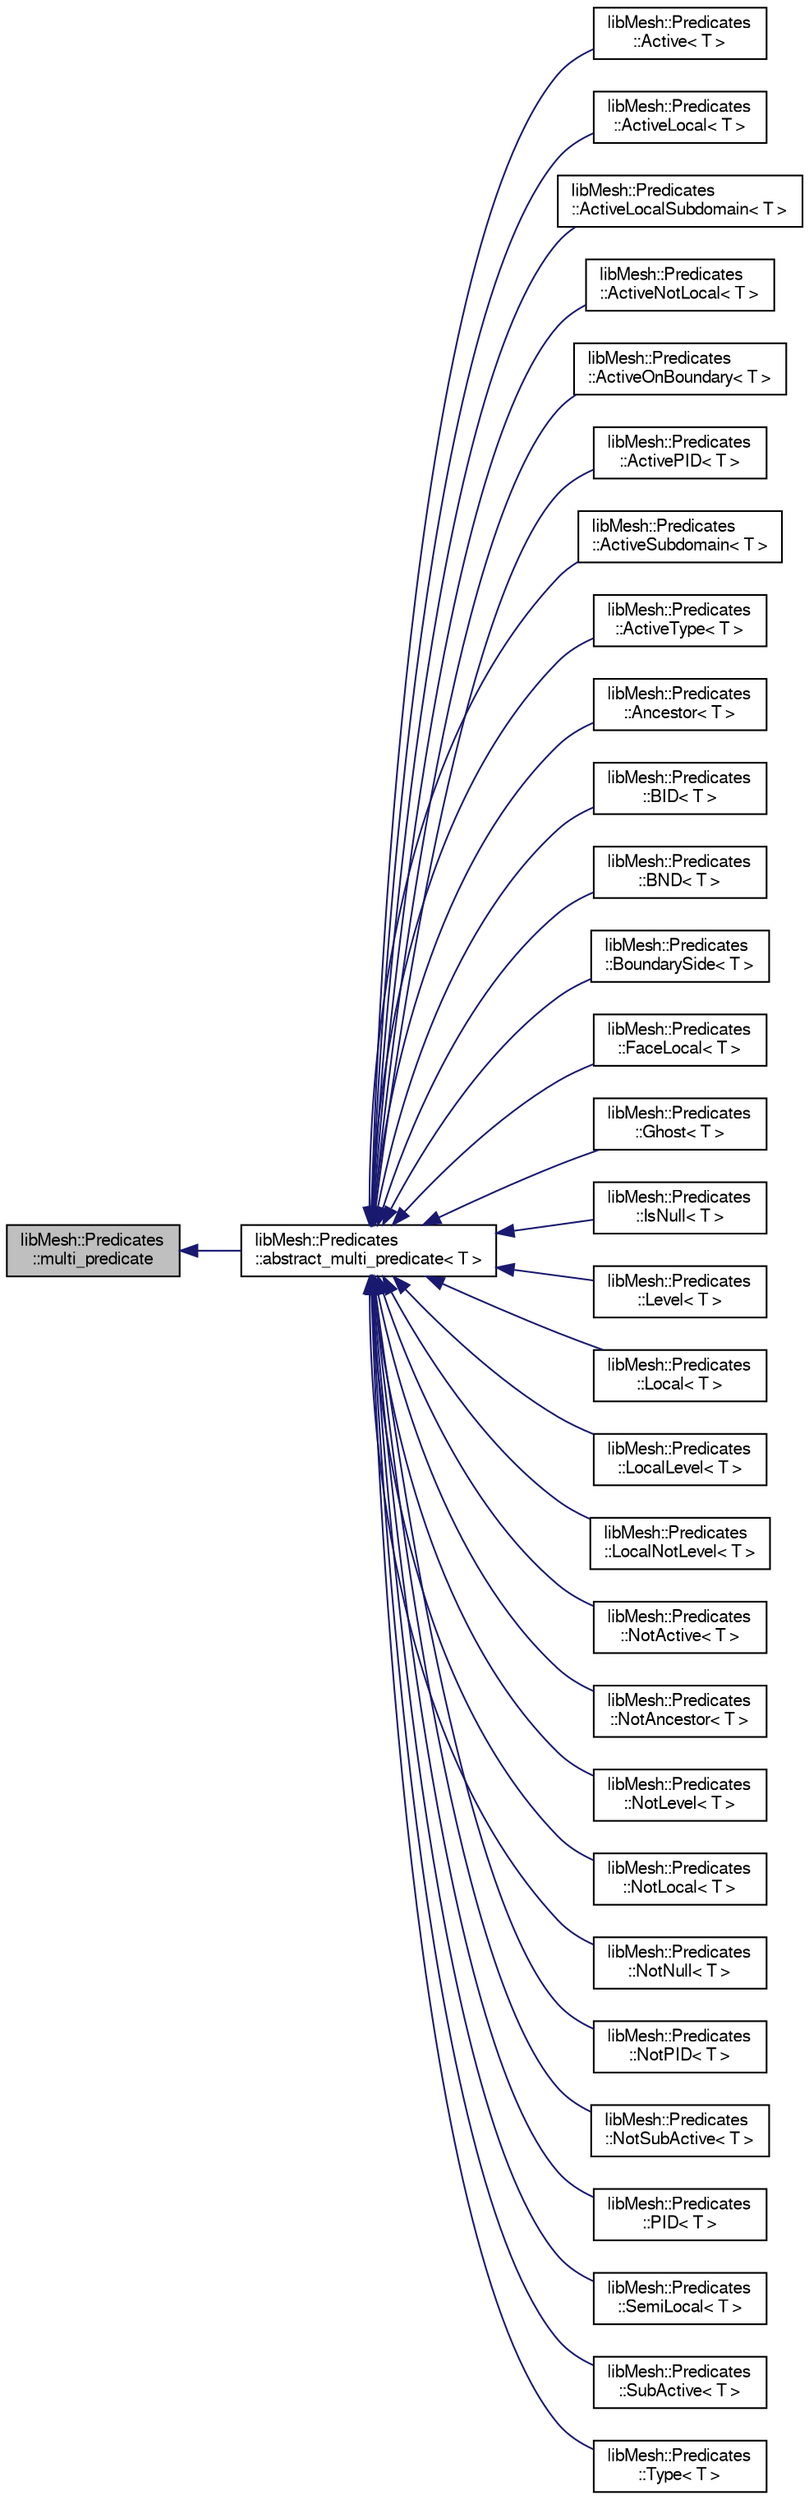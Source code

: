 digraph "libMesh::Predicates::multi_predicate"
{
  edge [fontname="FreeSans",fontsize="10",labelfontname="FreeSans",labelfontsize="10"];
  node [fontname="FreeSans",fontsize="10",shape=record];
  rankdir="LR";
  Node1 [label="libMesh::Predicates\l::multi_predicate",height=0.2,width=0.4,color="black", fillcolor="grey75", style="filled", fontcolor="black"];
  Node1 -> Node2 [dir="back",color="midnightblue",fontsize="10",style="solid",fontname="FreeSans"];
  Node2 [label="libMesh::Predicates\l::abstract_multi_predicate\< T \>",height=0.2,width=0.4,color="black", fillcolor="white", style="filled",URL="$structlibMesh_1_1Predicates_1_1abstract__multi__predicate.html"];
  Node2 -> Node3 [dir="back",color="midnightblue",fontsize="10",style="solid",fontname="FreeSans"];
  Node3 [label="libMesh::Predicates\l::Active\< T \>",height=0.2,width=0.4,color="black", fillcolor="white", style="filled",URL="$structlibMesh_1_1Predicates_1_1Active.html"];
  Node2 -> Node4 [dir="back",color="midnightblue",fontsize="10",style="solid",fontname="FreeSans"];
  Node4 [label="libMesh::Predicates\l::ActiveLocal\< T \>",height=0.2,width=0.4,color="black", fillcolor="white", style="filled",URL="$structlibMesh_1_1Predicates_1_1ActiveLocal.html"];
  Node2 -> Node5 [dir="back",color="midnightblue",fontsize="10",style="solid",fontname="FreeSans"];
  Node5 [label="libMesh::Predicates\l::ActiveLocalSubdomain\< T \>",height=0.2,width=0.4,color="black", fillcolor="white", style="filled",URL="$structlibMesh_1_1Predicates_1_1ActiveLocalSubdomain.html"];
  Node2 -> Node6 [dir="back",color="midnightblue",fontsize="10",style="solid",fontname="FreeSans"];
  Node6 [label="libMesh::Predicates\l::ActiveNotLocal\< T \>",height=0.2,width=0.4,color="black", fillcolor="white", style="filled",URL="$structlibMesh_1_1Predicates_1_1ActiveNotLocal.html"];
  Node2 -> Node7 [dir="back",color="midnightblue",fontsize="10",style="solid",fontname="FreeSans"];
  Node7 [label="libMesh::Predicates\l::ActiveOnBoundary\< T \>",height=0.2,width=0.4,color="black", fillcolor="white", style="filled",URL="$structlibMesh_1_1Predicates_1_1ActiveOnBoundary.html"];
  Node2 -> Node8 [dir="back",color="midnightblue",fontsize="10",style="solid",fontname="FreeSans"];
  Node8 [label="libMesh::Predicates\l::ActivePID\< T \>",height=0.2,width=0.4,color="black", fillcolor="white", style="filled",URL="$structlibMesh_1_1Predicates_1_1ActivePID.html"];
  Node2 -> Node9 [dir="back",color="midnightblue",fontsize="10",style="solid",fontname="FreeSans"];
  Node9 [label="libMesh::Predicates\l::ActiveSubdomain\< T \>",height=0.2,width=0.4,color="black", fillcolor="white", style="filled",URL="$structlibMesh_1_1Predicates_1_1ActiveSubdomain.html"];
  Node2 -> Node10 [dir="back",color="midnightblue",fontsize="10",style="solid",fontname="FreeSans"];
  Node10 [label="libMesh::Predicates\l::ActiveType\< T \>",height=0.2,width=0.4,color="black", fillcolor="white", style="filled",URL="$structlibMesh_1_1Predicates_1_1ActiveType.html"];
  Node2 -> Node11 [dir="back",color="midnightblue",fontsize="10",style="solid",fontname="FreeSans"];
  Node11 [label="libMesh::Predicates\l::Ancestor\< T \>",height=0.2,width=0.4,color="black", fillcolor="white", style="filled",URL="$structlibMesh_1_1Predicates_1_1Ancestor.html"];
  Node2 -> Node12 [dir="back",color="midnightblue",fontsize="10",style="solid",fontname="FreeSans"];
  Node12 [label="libMesh::Predicates\l::BID\< T \>",height=0.2,width=0.4,color="black", fillcolor="white", style="filled",URL="$structlibMesh_1_1Predicates_1_1BID.html"];
  Node2 -> Node13 [dir="back",color="midnightblue",fontsize="10",style="solid",fontname="FreeSans"];
  Node13 [label="libMesh::Predicates\l::BND\< T \>",height=0.2,width=0.4,color="black", fillcolor="white", style="filled",URL="$structlibMesh_1_1Predicates_1_1BND.html"];
  Node2 -> Node14 [dir="back",color="midnightblue",fontsize="10",style="solid",fontname="FreeSans"];
  Node14 [label="libMesh::Predicates\l::BoundarySide\< T \>",height=0.2,width=0.4,color="black", fillcolor="white", style="filled",URL="$structlibMesh_1_1Predicates_1_1BoundarySide.html"];
  Node2 -> Node15 [dir="back",color="midnightblue",fontsize="10",style="solid",fontname="FreeSans"];
  Node15 [label="libMesh::Predicates\l::FaceLocal\< T \>",height=0.2,width=0.4,color="black", fillcolor="white", style="filled",URL="$structlibMesh_1_1Predicates_1_1FaceLocal.html"];
  Node2 -> Node16 [dir="back",color="midnightblue",fontsize="10",style="solid",fontname="FreeSans"];
  Node16 [label="libMesh::Predicates\l::Ghost\< T \>",height=0.2,width=0.4,color="black", fillcolor="white", style="filled",URL="$structlibMesh_1_1Predicates_1_1Ghost.html"];
  Node2 -> Node17 [dir="back",color="midnightblue",fontsize="10",style="solid",fontname="FreeSans"];
  Node17 [label="libMesh::Predicates\l::IsNull\< T \>",height=0.2,width=0.4,color="black", fillcolor="white", style="filled",URL="$structlibMesh_1_1Predicates_1_1IsNull.html"];
  Node2 -> Node18 [dir="back",color="midnightblue",fontsize="10",style="solid",fontname="FreeSans"];
  Node18 [label="libMesh::Predicates\l::Level\< T \>",height=0.2,width=0.4,color="black", fillcolor="white", style="filled",URL="$structlibMesh_1_1Predicates_1_1Level.html"];
  Node2 -> Node19 [dir="back",color="midnightblue",fontsize="10",style="solid",fontname="FreeSans"];
  Node19 [label="libMesh::Predicates\l::Local\< T \>",height=0.2,width=0.4,color="black", fillcolor="white", style="filled",URL="$structlibMesh_1_1Predicates_1_1Local.html"];
  Node2 -> Node20 [dir="back",color="midnightblue",fontsize="10",style="solid",fontname="FreeSans"];
  Node20 [label="libMesh::Predicates\l::LocalLevel\< T \>",height=0.2,width=0.4,color="black", fillcolor="white", style="filled",URL="$structlibMesh_1_1Predicates_1_1LocalLevel.html"];
  Node2 -> Node21 [dir="back",color="midnightblue",fontsize="10",style="solid",fontname="FreeSans"];
  Node21 [label="libMesh::Predicates\l::LocalNotLevel\< T \>",height=0.2,width=0.4,color="black", fillcolor="white", style="filled",URL="$structlibMesh_1_1Predicates_1_1LocalNotLevel.html"];
  Node2 -> Node22 [dir="back",color="midnightblue",fontsize="10",style="solid",fontname="FreeSans"];
  Node22 [label="libMesh::Predicates\l::NotActive\< T \>",height=0.2,width=0.4,color="black", fillcolor="white", style="filled",URL="$structlibMesh_1_1Predicates_1_1NotActive.html"];
  Node2 -> Node23 [dir="back",color="midnightblue",fontsize="10",style="solid",fontname="FreeSans"];
  Node23 [label="libMesh::Predicates\l::NotAncestor\< T \>",height=0.2,width=0.4,color="black", fillcolor="white", style="filled",URL="$structlibMesh_1_1Predicates_1_1NotAncestor.html"];
  Node2 -> Node24 [dir="back",color="midnightblue",fontsize="10",style="solid",fontname="FreeSans"];
  Node24 [label="libMesh::Predicates\l::NotLevel\< T \>",height=0.2,width=0.4,color="black", fillcolor="white", style="filled",URL="$structlibMesh_1_1Predicates_1_1NotLevel.html"];
  Node2 -> Node25 [dir="back",color="midnightblue",fontsize="10",style="solid",fontname="FreeSans"];
  Node25 [label="libMesh::Predicates\l::NotLocal\< T \>",height=0.2,width=0.4,color="black", fillcolor="white", style="filled",URL="$structlibMesh_1_1Predicates_1_1NotLocal.html"];
  Node2 -> Node26 [dir="back",color="midnightblue",fontsize="10",style="solid",fontname="FreeSans"];
  Node26 [label="libMesh::Predicates\l::NotNull\< T \>",height=0.2,width=0.4,color="black", fillcolor="white", style="filled",URL="$structlibMesh_1_1Predicates_1_1NotNull.html"];
  Node2 -> Node27 [dir="back",color="midnightblue",fontsize="10",style="solid",fontname="FreeSans"];
  Node27 [label="libMesh::Predicates\l::NotPID\< T \>",height=0.2,width=0.4,color="black", fillcolor="white", style="filled",URL="$structlibMesh_1_1Predicates_1_1NotPID.html"];
  Node2 -> Node28 [dir="back",color="midnightblue",fontsize="10",style="solid",fontname="FreeSans"];
  Node28 [label="libMesh::Predicates\l::NotSubActive\< T \>",height=0.2,width=0.4,color="black", fillcolor="white", style="filled",URL="$structlibMesh_1_1Predicates_1_1NotSubActive.html"];
  Node2 -> Node29 [dir="back",color="midnightblue",fontsize="10",style="solid",fontname="FreeSans"];
  Node29 [label="libMesh::Predicates\l::PID\< T \>",height=0.2,width=0.4,color="black", fillcolor="white", style="filled",URL="$structlibMesh_1_1Predicates_1_1PID.html"];
  Node2 -> Node30 [dir="back",color="midnightblue",fontsize="10",style="solid",fontname="FreeSans"];
  Node30 [label="libMesh::Predicates\l::SemiLocal\< T \>",height=0.2,width=0.4,color="black", fillcolor="white", style="filled",URL="$structlibMesh_1_1Predicates_1_1SemiLocal.html"];
  Node2 -> Node31 [dir="back",color="midnightblue",fontsize="10",style="solid",fontname="FreeSans"];
  Node31 [label="libMesh::Predicates\l::SubActive\< T \>",height=0.2,width=0.4,color="black", fillcolor="white", style="filled",URL="$structlibMesh_1_1Predicates_1_1SubActive.html"];
  Node2 -> Node32 [dir="back",color="midnightblue",fontsize="10",style="solid",fontname="FreeSans"];
  Node32 [label="libMesh::Predicates\l::Type\< T \>",height=0.2,width=0.4,color="black", fillcolor="white", style="filled",URL="$structlibMesh_1_1Predicates_1_1Type.html"];
}
